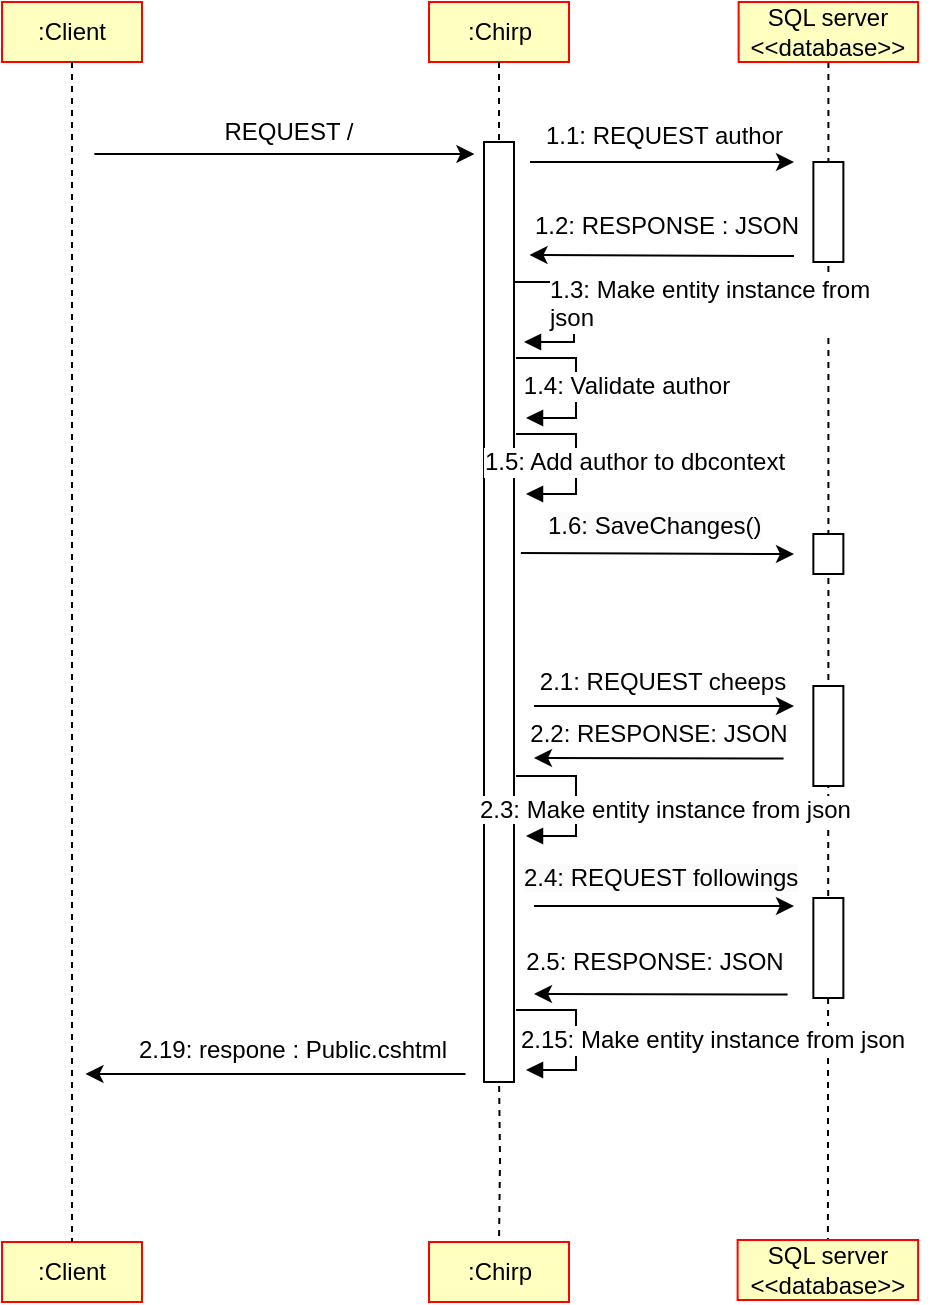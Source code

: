 <mxfile version="22.1.11" type="device">
  <diagram name="Side-1" id="Of4cBsXAWJ89yzBINzGi">
    <mxGraphModel dx="1336" dy="713" grid="1" gridSize="10" guides="1" tooltips="1" connect="1" arrows="1" fold="1" page="1" pageScale="1" pageWidth="827" pageHeight="1169" math="0" shadow="0">
      <root>
        <mxCell id="0" />
        <mxCell id="1" parent="0" />
        <mxCell id="1QEQcxMeBxim5HLmF8gn-18" style="edgeStyle=orthogonalEdgeStyle;rounded=0;orthogonalLoop=1;jettySize=auto;html=1;dashed=1;endArrow=none;endFill=0;" edge="1" parent="1" source="HW-5u9f7S994316d8FzE-56" target="HW-5u9f7S994316d8FzE-80">
          <mxGeometry relative="1" as="geometry" />
        </mxCell>
        <mxCell id="HW-5u9f7S994316d8FzE-384" value="2.5: RESPONSE: JSON" style="text;html=1;align=center;verticalAlign=middle;resizable=0;points=[];autosize=1;strokeColor=none;fillColor=none;" parent="1" vertex="1">
          <mxGeometry x="474.68" y="475" width="150" height="30" as="geometry" />
        </mxCell>
        <mxCell id="HW-5u9f7S994316d8FzE-143" value="2.2: RESPONSE: JSON" style="text;html=1;align=center;verticalAlign=middle;resizable=0;points=[];autosize=1;strokeColor=none;fillColor=none;" parent="1" vertex="1">
          <mxGeometry x="477" y="361" width="150" height="30" as="geometry" />
        </mxCell>
        <mxCell id="HW-5u9f7S994316d8FzE-438" value="&lt;span style=&quot;color: rgb(0, 0, 0); font-family: Helvetica; font-size: 12px; font-style: normal; font-variant-ligatures: normal; font-variant-caps: normal; font-weight: 400; letter-spacing: normal; orphans: 2; text-align: center; text-indent: 0px; text-transform: none; widows: 2; word-spacing: 0px; -webkit-text-stroke-width: 0px; background-color: rgb(251, 251, 251); text-decoration-thickness: initial; text-decoration-style: initial; text-decoration-color: initial; float: none; display: inline !important;&quot;&gt;1.6: SaveChanges()&lt;/span&gt;" style="text;whiteSpace=wrap;html=1;" parent="1" vertex="1">
          <mxGeometry x="494.69" y="258" width="150" height="40" as="geometry" />
        </mxCell>
        <mxCell id="HW-5u9f7S994316d8FzE-394" value="&lt;span style=&quot;color: rgb(0, 0, 0); font-family: Helvetica; font-size: 12px; font-style: normal; font-variant-ligatures: normal; font-variant-caps: normal; font-weight: 400; letter-spacing: normal; orphans: 2; text-align: center; text-indent: 0px; text-transform: none; widows: 2; word-spacing: 0px; -webkit-text-stroke-width: 0px; background-color: rgb(251, 251, 251); text-decoration-thickness: initial; text-decoration-style: initial; text-decoration-color: initial; float: none; display: inline !important;&quot;&gt;2.4: REQUEST followings&lt;/span&gt;" style="text;whiteSpace=wrap;html=1;" parent="1" vertex="1">
          <mxGeometry x="482.69" y="434" width="155.31" height="40" as="geometry" />
        </mxCell>
        <mxCell id="HW-5u9f7S994316d8FzE-402" value="1.1: REQUEST author" style="text;whiteSpace=wrap;html=1;" parent="1" vertex="1">
          <mxGeometry x="493.69" y="63" width="130" height="40" as="geometry" />
        </mxCell>
        <mxCell id="HW-5u9f7S994316d8FzE-14" value=":Client" style="rounded=0;whiteSpace=wrap;html=1;arcSize=40;fontColor=#000000;fillColor=#ffffc0;strokeColor=#ff0000;" parent="1" vertex="1">
          <mxGeometry x="224" y="10" width="70" height="30" as="geometry" />
        </mxCell>
        <mxCell id="HW-5u9f7S994316d8FzE-17" value=":Chirp" style="rounded=0;whiteSpace=wrap;html=1;arcSize=40;fontColor=#000000;fillColor=#ffffc0;strokeColor=#ff0000;" parent="1" vertex="1">
          <mxGeometry x="437.5" y="10" width="70" height="30" as="geometry" />
        </mxCell>
        <mxCell id="HW-5u9f7S994316d8FzE-18" value=":Chirp" style="rounded=0;whiteSpace=wrap;html=1;arcSize=40;fontColor=#000000;fillColor=#ffffc0;strokeColor=#ff0000;" parent="1" vertex="1">
          <mxGeometry x="437.5" y="630" width="70" height="30" as="geometry" />
        </mxCell>
        <mxCell id="HW-5u9f7S994316d8FzE-27" value=":Client" style="rounded=0;whiteSpace=wrap;html=1;arcSize=40;fontColor=#000000;fillColor=#ffffc0;strokeColor=#ff0000;" parent="1" vertex="1">
          <mxGeometry x="224" y="630" width="70" height="30" as="geometry" />
        </mxCell>
        <mxCell id="HW-5u9f7S994316d8FzE-56" value="SQL server&lt;br&gt;&amp;lt;&amp;lt;database&amp;gt;&amp;gt;" style="rounded=0;whiteSpace=wrap;html=1;arcSize=40;fontColor=#000000;fillColor=#ffffc0;strokeColor=#ff0000;" parent="1" vertex="1">
          <mxGeometry x="592.31" y="10" width="89.75" height="30" as="geometry" />
        </mxCell>
        <mxCell id="HW-5u9f7S994316d8FzE-59" value="" style="edgeStyle=orthogonalEdgeStyle;rounded=0;orthogonalLoop=1;jettySize=auto;html=1;entryX=0.5;entryY=0;entryDx=0;entryDy=0;dashed=1;endArrow=none;endFill=0;" parent="1" target="HW-5u9f7S994316d8FzE-18" edge="1">
          <mxGeometry relative="1" as="geometry">
            <mxPoint x="472.5" y="546" as="sourcePoint" />
            <mxPoint x="472.5" y="739" as="targetPoint" />
          </mxGeometry>
        </mxCell>
        <mxCell id="HW-5u9f7S994316d8FzE-62" value="" style="edgeStyle=orthogonalEdgeStyle;rounded=0;orthogonalLoop=1;jettySize=auto;html=1;entryX=0.5;entryY=0;entryDx=0;entryDy=0;dashed=1;endArrow=none;endFill=0;" parent="1" source="HW-5u9f7S994316d8FzE-17" edge="1">
          <mxGeometry relative="1" as="geometry">
            <mxPoint x="473" y="110" as="sourcePoint" />
            <mxPoint x="472.5" y="352" as="targetPoint" />
          </mxGeometry>
        </mxCell>
        <mxCell id="HW-5u9f7S994316d8FzE-64" value="2.19: respone : Public.cshtml" style="text;html=1;align=center;verticalAlign=middle;resizable=0;points=[];autosize=1;strokeColor=none;fillColor=none;" parent="1" vertex="1">
          <mxGeometry x="278.75" y="519" width="180" height="30" as="geometry" />
        </mxCell>
        <mxCell id="HW-5u9f7S994316d8FzE-66" value="" style="endArrow=classic;html=1;rounded=0;" parent="1" edge="1">
          <mxGeometry width="50" height="50" relative="1" as="geometry">
            <mxPoint x="455.75" y="546" as="sourcePoint" />
            <mxPoint x="265.75" y="546" as="targetPoint" />
            <Array as="points" />
          </mxGeometry>
        </mxCell>
        <mxCell id="HW-5u9f7S994316d8FzE-80" value="SQL server&lt;br&gt;&amp;lt;&amp;lt;database&amp;gt;&amp;gt;" style="rounded=0;whiteSpace=wrap;html=1;arcSize=40;fontColor=#000000;fillColor=#ffffc0;strokeColor=#ff0000;" parent="1" vertex="1">
          <mxGeometry x="591.81" y="629" width="90.25" height="30" as="geometry" />
        </mxCell>
        <mxCell id="HW-5u9f7S994316d8FzE-123" value="" style="endArrow=classic;html=1;rounded=0;" parent="1" edge="1">
          <mxGeometry width="50" height="50" relative="1" as="geometry">
            <mxPoint x="490" y="362" as="sourcePoint" />
            <mxPoint x="620" y="362" as="targetPoint" />
          </mxGeometry>
        </mxCell>
        <mxCell id="HW-5u9f7S994316d8FzE-126" value="2.1: REQUEST cheeps" style="text;html=1;align=center;verticalAlign=middle;resizable=0;points=[];autosize=1;strokeColor=none;fillColor=none;" parent="1" vertex="1">
          <mxGeometry x="479" y="335" width="150" height="30" as="geometry" />
        </mxCell>
        <mxCell id="HW-5u9f7S994316d8FzE-137" value="" style="rounded=0;whiteSpace=wrap;html=1;" parent="1" vertex="1">
          <mxGeometry x="629.68" y="352" width="15" height="50" as="geometry" />
        </mxCell>
        <mxCell id="HW-5u9f7S994316d8FzE-142" value="" style="endArrow=classic;html=1;rounded=0;" parent="1" edge="1">
          <mxGeometry width="50" height="50" relative="1" as="geometry">
            <mxPoint x="614.8" y="388.25" as="sourcePoint" />
            <mxPoint x="490" y="388" as="targetPoint" />
          </mxGeometry>
        </mxCell>
        <mxCell id="HW-5u9f7S994316d8FzE-272" value="" style="edgeStyle=orthogonalEdgeStyle;rounded=0;orthogonalLoop=1;jettySize=auto;html=1;dashed=1;endArrow=none;endFill=0;entryX=0.5;entryY=0;entryDx=0;entryDy=0;" parent="1" source="HW-5u9f7S994316d8FzE-14" target="HW-5u9f7S994316d8FzE-27" edge="1">
          <mxGeometry relative="1" as="geometry">
            <mxPoint x="265" y="40" as="sourcePoint" />
            <mxPoint x="259" y="775" as="targetPoint" />
          </mxGeometry>
        </mxCell>
        <mxCell id="HW-5u9f7S994316d8FzE-372" value="" style="endArrow=classic;html=1;rounded=0;" parent="1" edge="1">
          <mxGeometry width="50" height="50" relative="1" as="geometry">
            <mxPoint x="490" y="462" as="sourcePoint" />
            <mxPoint x="620" y="462" as="targetPoint" />
          </mxGeometry>
        </mxCell>
        <mxCell id="HW-5u9f7S994316d8FzE-381" value="" style="rounded=0;whiteSpace=wrap;html=1;" parent="1" vertex="1">
          <mxGeometry x="629.68" y="458" width="15" height="50" as="geometry" />
        </mxCell>
        <mxCell id="HW-5u9f7S994316d8FzE-383" value="" style="endArrow=classic;html=1;rounded=0;" parent="1" edge="1">
          <mxGeometry width="50" height="50" relative="1" as="geometry">
            <mxPoint x="616.8" y="506.25" as="sourcePoint" />
            <mxPoint x="490" y="506" as="targetPoint" />
          </mxGeometry>
        </mxCell>
        <mxCell id="HW-5u9f7S994316d8FzE-395" value="" style="endArrow=classic;html=1;rounded=0;" parent="1" edge="1">
          <mxGeometry width="50" height="50" relative="1" as="geometry">
            <mxPoint x="270.19" y="86" as="sourcePoint" />
            <mxPoint x="460.19" y="86" as="targetPoint" />
            <Array as="points" />
          </mxGeometry>
        </mxCell>
        <mxCell id="HW-5u9f7S994316d8FzE-396" value="REQUEST /" style="text;html=1;align=center;verticalAlign=middle;resizable=0;points=[];autosize=1;strokeColor=none;fillColor=none;" parent="1" vertex="1">
          <mxGeometry x="322" y="60" width="90" height="30" as="geometry" />
        </mxCell>
        <mxCell id="HW-5u9f7S994316d8FzE-397" value="" style="rounded=0;whiteSpace=wrap;html=1;" parent="1" vertex="1">
          <mxGeometry x="465" y="80" width="15" height="470" as="geometry" />
        </mxCell>
        <mxCell id="HW-5u9f7S994316d8FzE-399" value="" style="endArrow=classic;html=1;rounded=0;" parent="1" edge="1">
          <mxGeometry width="50" height="50" relative="1" as="geometry">
            <mxPoint x="488" y="90" as="sourcePoint" />
            <mxPoint x="620" y="90" as="targetPoint" />
          </mxGeometry>
        </mxCell>
        <mxCell id="HW-5u9f7S994316d8FzE-412" value="" style="rounded=0;whiteSpace=wrap;html=1;" parent="1" vertex="1">
          <mxGeometry x="629.69" y="90" width="15" height="50" as="geometry" />
        </mxCell>
        <mxCell id="HW-5u9f7S994316d8FzE-414" value="" style="endArrow=classic;html=1;rounded=0;" parent="1" edge="1">
          <mxGeometry width="50" height="50" relative="1" as="geometry">
            <mxPoint x="620" y="137" as="sourcePoint" />
            <mxPoint x="487.75" y="136.5" as="targetPoint" />
          </mxGeometry>
        </mxCell>
        <mxCell id="HW-5u9f7S994316d8FzE-435" value="" style="endArrow=classic;html=1;rounded=0;" parent="1" edge="1">
          <mxGeometry width="50" height="50" relative="1" as="geometry">
            <mxPoint x="483.45" y="285.5" as="sourcePoint" />
            <mxPoint x="620" y="286" as="targetPoint" />
          </mxGeometry>
        </mxCell>
        <mxCell id="HW-5u9f7S994316d8FzE-436" value="" style="rounded=0;whiteSpace=wrap;html=1;" parent="1" vertex="1">
          <mxGeometry x="629.68" y="276" width="15" height="20" as="geometry" />
        </mxCell>
        <mxCell id="HW-5u9f7S994316d8FzE-415" value="1.2: RESPONSE : JSON" style="text;html=1;align=center;verticalAlign=middle;resizable=0;points=[];autosize=1;strokeColor=none;fillColor=none;labelBackgroundColor=default;" parent="1" vertex="1">
          <mxGeometry x="476" y="107" width="160" height="30" as="geometry" />
        </mxCell>
        <mxCell id="1QEQcxMeBxim5HLmF8gn-7" value="" style="html=1;align=left;spacingLeft=2;endArrow=block;rounded=0;edgeStyle=orthogonalEdgeStyle;curved=0;rounded=0;" edge="1" parent="1">
          <mxGeometry relative="1" as="geometry">
            <mxPoint x="480" y="150" as="sourcePoint" />
            <Array as="points">
              <mxPoint x="510" y="180" />
            </Array>
            <mxPoint x="485" y="180" as="targetPoint" />
          </mxGeometry>
        </mxCell>
        <mxCell id="HW-5u9f7S994316d8FzE-417" value="&lt;span style=&quot;color: rgb(0, 0, 0); font-family: Helvetica; font-size: 12px; font-style: normal; font-variant-ligatures: normal; font-variant-caps: normal; font-weight: 400; letter-spacing: normal; orphans: 2; text-align: center; text-indent: 0px; text-transform: none; widows: 2; word-spacing: 0px; -webkit-text-stroke-width: 0px; text-decoration-thickness: initial; text-decoration-style: initial; text-decoration-color: initial; float: none; display: inline !important;&quot;&gt;1.3: Make entity instance from json&lt;/span&gt;" style="text;whiteSpace=wrap;html=1;labelBackgroundColor=default;" parent="1" vertex="1">
          <mxGeometry x="496.0" y="140" width="170" height="40" as="geometry" />
        </mxCell>
        <mxCell id="1QEQcxMeBxim5HLmF8gn-8" value="" style="html=1;align=left;spacingLeft=2;endArrow=block;rounded=0;edgeStyle=orthogonalEdgeStyle;curved=0;rounded=0;" edge="1" parent="1">
          <mxGeometry relative="1" as="geometry">
            <mxPoint x="481" y="188" as="sourcePoint" />
            <Array as="points">
              <mxPoint x="511" y="218" />
            </Array>
            <mxPoint x="486" y="218" as="targetPoint" />
          </mxGeometry>
        </mxCell>
        <mxCell id="1QEQcxMeBxim5HLmF8gn-9" value="1.4: Validate author" style="text;html=1;align=center;verticalAlign=middle;resizable=0;points=[];autosize=1;strokeColor=none;fillColor=none;labelBackgroundColor=default;" vertex="1" parent="1">
          <mxGeometry x="471" y="187" width="130" height="30" as="geometry" />
        </mxCell>
        <mxCell id="1QEQcxMeBxim5HLmF8gn-10" value="" style="html=1;align=left;spacingLeft=2;endArrow=block;rounded=0;edgeStyle=orthogonalEdgeStyle;curved=0;rounded=0;" edge="1" parent="1">
          <mxGeometry relative="1" as="geometry">
            <mxPoint x="481" y="226" as="sourcePoint" />
            <Array as="points">
              <mxPoint x="511" y="256" />
            </Array>
            <mxPoint x="486" y="256" as="targetPoint" />
          </mxGeometry>
        </mxCell>
        <mxCell id="1QEQcxMeBxim5HLmF8gn-11" value="1.5: Add author to dbcontext" style="text;html=1;align=center;verticalAlign=middle;resizable=0;points=[];autosize=1;strokeColor=none;fillColor=none;labelBackgroundColor=default;" vertex="1" parent="1">
          <mxGeometry x="455" y="225" width="170" height="30" as="geometry" />
        </mxCell>
        <mxCell id="1QEQcxMeBxim5HLmF8gn-13" value="" style="html=1;align=left;spacingLeft=2;endArrow=block;rounded=0;edgeStyle=orthogonalEdgeStyle;curved=0;rounded=0;" edge="1" parent="1">
          <mxGeometry relative="1" as="geometry">
            <mxPoint x="481" y="397" as="sourcePoint" />
            <Array as="points">
              <mxPoint x="511" y="427" />
            </Array>
            <mxPoint x="486" y="427" as="targetPoint" />
          </mxGeometry>
        </mxCell>
        <mxCell id="1QEQcxMeBxim5HLmF8gn-16" value="&lt;span style=&quot;color: rgb(0, 0, 0); font-family: Helvetica; font-size: 12px; font-style: normal; font-variant-ligatures: normal; font-variant-caps: normal; font-weight: 400; letter-spacing: normal; orphans: 2; text-align: center; text-indent: 0px; text-transform: none; widows: 2; word-spacing: 0px; -webkit-text-stroke-width: 0px; background-color: rgb(255, 255, 255); text-decoration-thickness: initial; text-decoration-style: initial; text-decoration-color: initial; float: none; display: inline !important;&quot;&gt;2.3: Make entity instance&amp;nbsp;from json&lt;/span&gt;" style="text;whiteSpace=wrap;html=1;" vertex="1" parent="1">
          <mxGeometry x="461" y="400" width="220" height="40" as="geometry" />
        </mxCell>
        <mxCell id="1QEQcxMeBxim5HLmF8gn-17" value="" style="html=1;align=left;spacingLeft=2;endArrow=block;rounded=0;edgeStyle=orthogonalEdgeStyle;curved=0;rounded=0;" edge="1" parent="1">
          <mxGeometry relative="1" as="geometry">
            <mxPoint x="481" y="514" as="sourcePoint" />
            <Array as="points">
              <mxPoint x="511" y="544" />
            </Array>
            <mxPoint x="486" y="544" as="targetPoint" />
          </mxGeometry>
        </mxCell>
        <mxCell id="HW-5u9f7S994316d8FzE-388" value="2.15: Make entity instance from json" style="text;html=1;align=center;verticalAlign=middle;resizable=0;points=[];autosize=1;strokeColor=none;fillColor=none;labelBackgroundColor=default;" parent="1" vertex="1">
          <mxGeometry x="468.68" y="513.5" width="220" height="30" as="geometry" />
        </mxCell>
      </root>
    </mxGraphModel>
  </diagram>
</mxfile>
